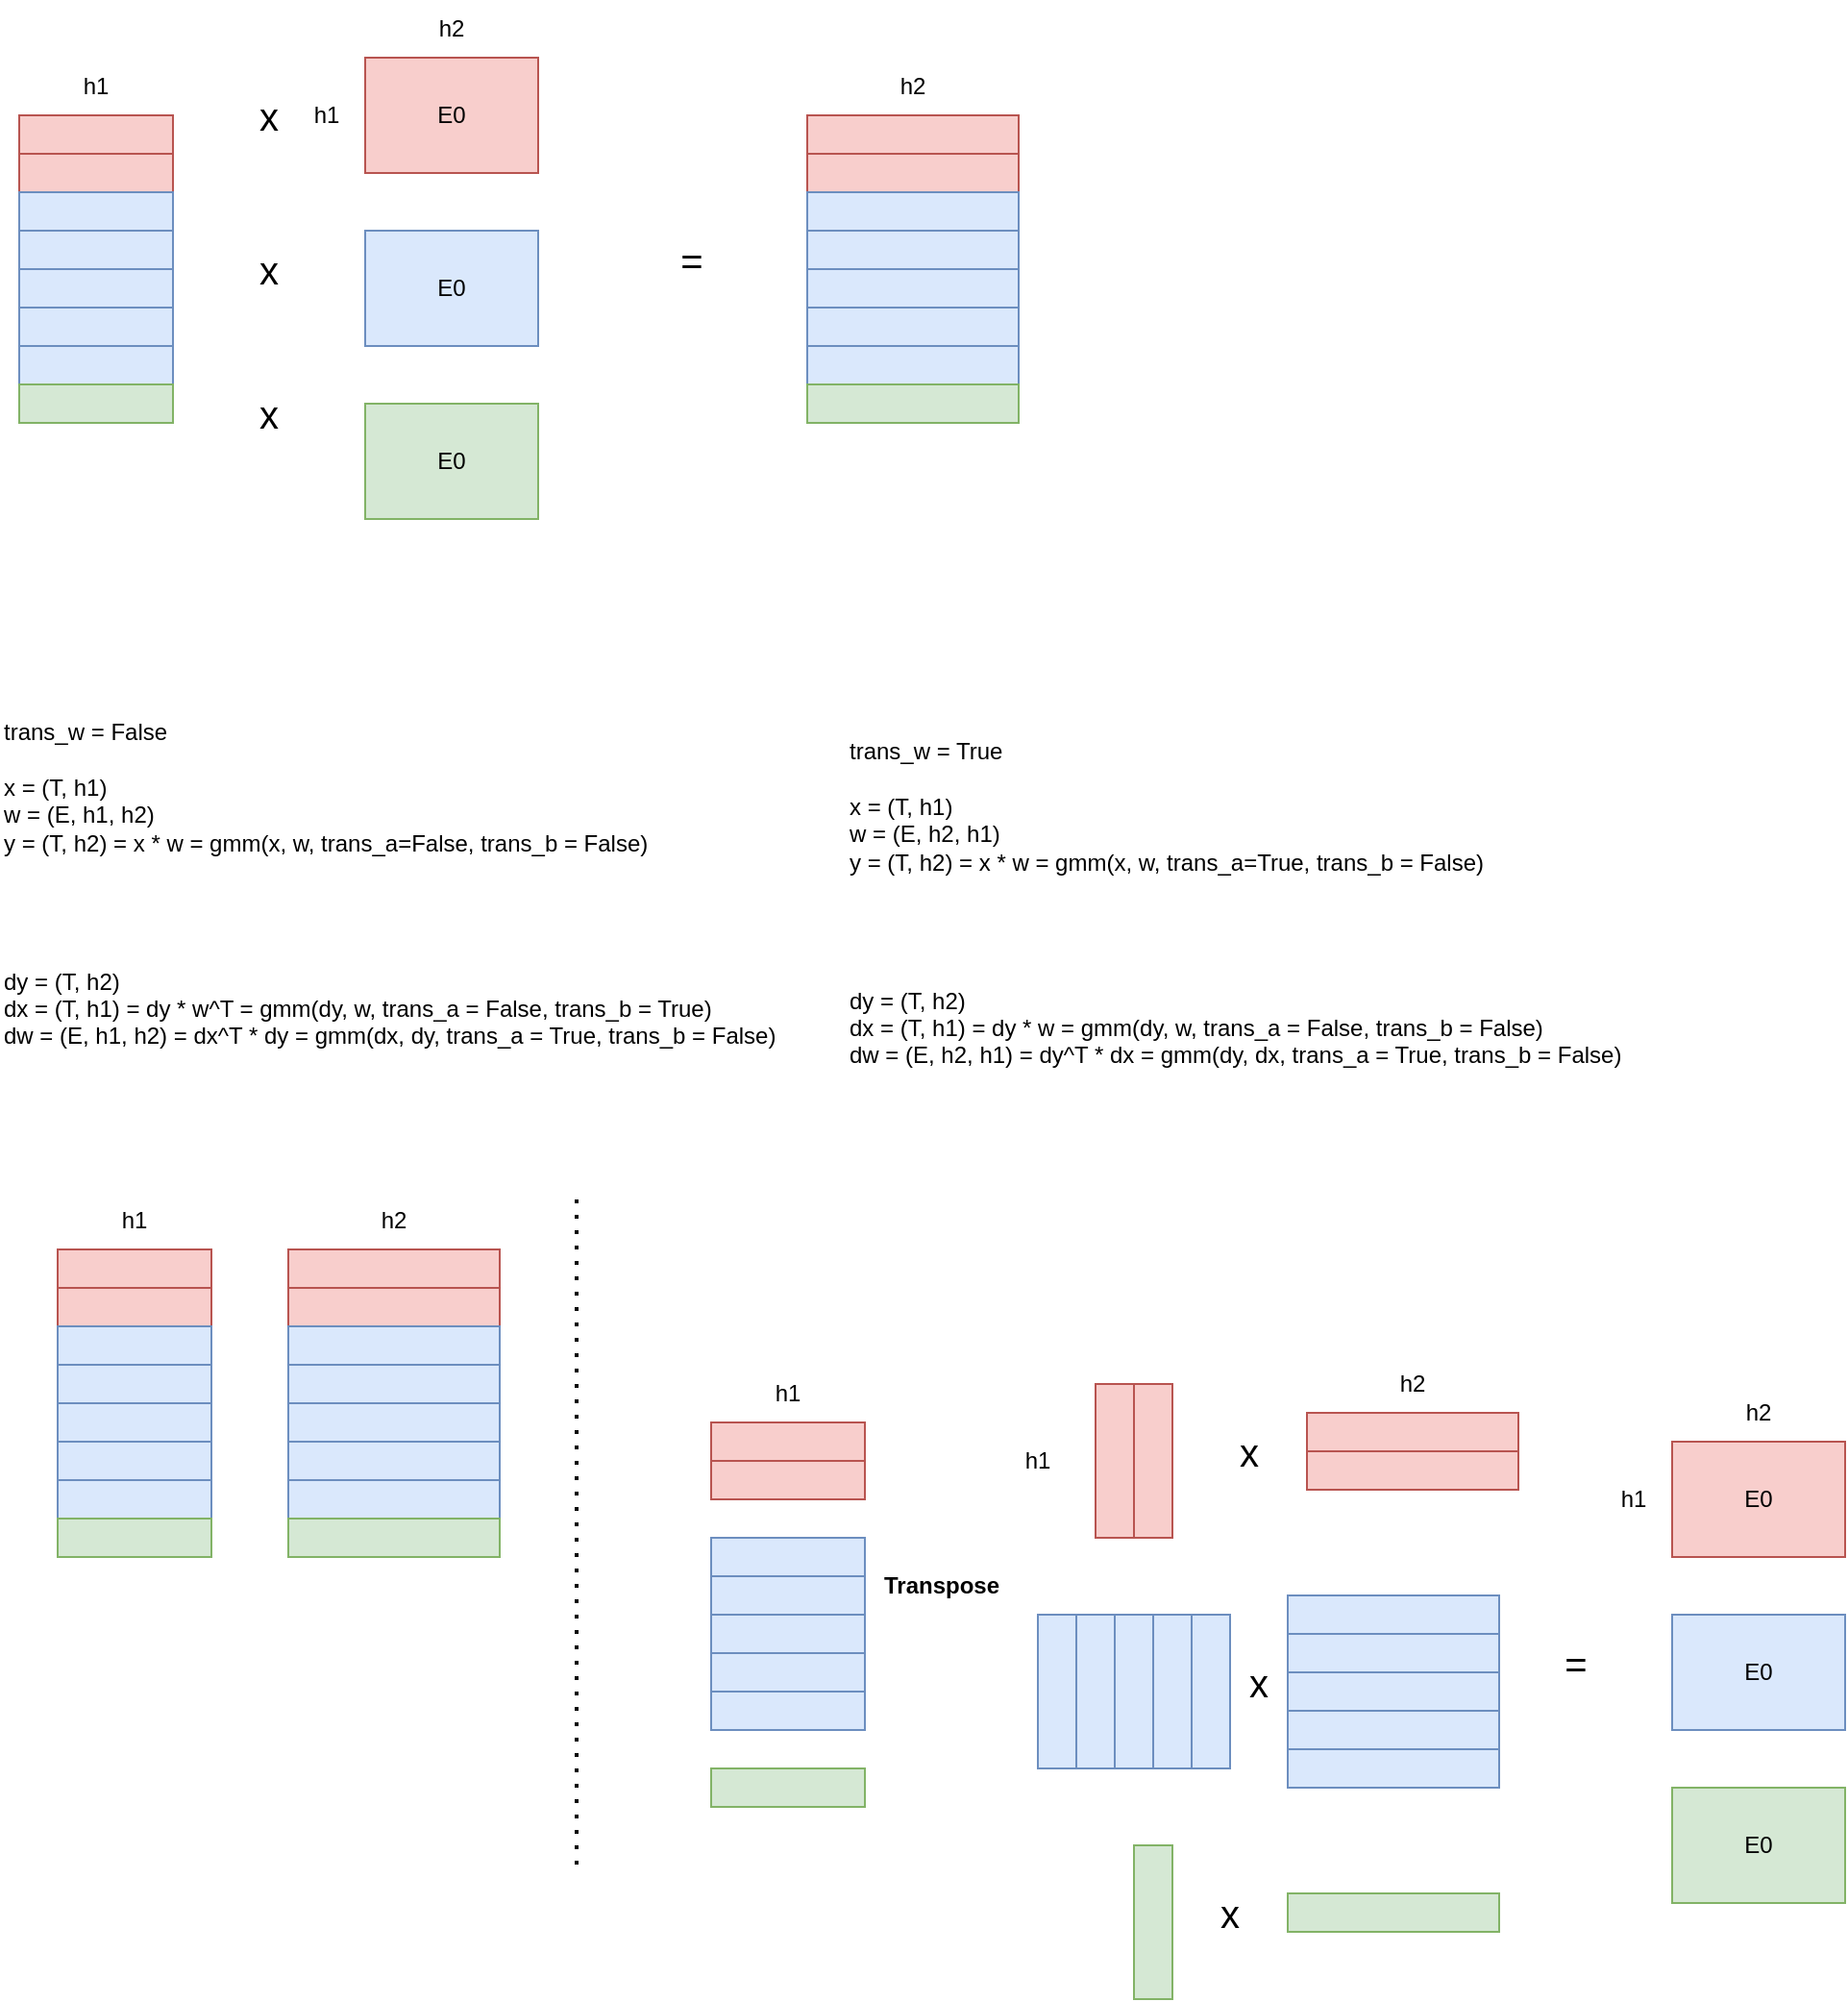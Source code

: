 <mxfile version="25.0.3">
  <diagram name="第 1 页" id="m9S2xQyiaMqDE2priE2V">
    <mxGraphModel dx="1097" dy="683" grid="1" gridSize="10" guides="1" tooltips="1" connect="1" arrows="1" fold="1" page="1" pageScale="1" pageWidth="827" pageHeight="1169" math="0" shadow="0">
      <root>
        <mxCell id="0" />
        <mxCell id="1" parent="0" />
        <mxCell id="Qtuyj7tgRfk1wkyXC4aT-9" value="E0" style="rounded=0;whiteSpace=wrap;html=1;fillColor=#f8cecc;strokeColor=#b85450;" parent="1" vertex="1">
          <mxGeometry x="300" y="140" width="90" height="60" as="geometry" />
        </mxCell>
        <mxCell id="Qtuyj7tgRfk1wkyXC4aT-10" value="" style="group" parent="1" vertex="1" connectable="0">
          <mxGeometry x="120" y="170" width="80" height="160" as="geometry" />
        </mxCell>
        <mxCell id="Qtuyj7tgRfk1wkyXC4aT-1" value="" style="rounded=0;whiteSpace=wrap;html=1;fillColor=#f8cecc;strokeColor=#b85450;" parent="Qtuyj7tgRfk1wkyXC4aT-10" vertex="1">
          <mxGeometry width="80" height="20" as="geometry" />
        </mxCell>
        <mxCell id="Qtuyj7tgRfk1wkyXC4aT-2" value="" style="rounded=0;whiteSpace=wrap;html=1;fillColor=#f8cecc;strokeColor=#b85450;" parent="Qtuyj7tgRfk1wkyXC4aT-10" vertex="1">
          <mxGeometry y="20" width="80" height="20" as="geometry" />
        </mxCell>
        <mxCell id="Qtuyj7tgRfk1wkyXC4aT-3" value="" style="rounded=0;whiteSpace=wrap;html=1;fillColor=#dae8fc;strokeColor=#6c8ebf;" parent="Qtuyj7tgRfk1wkyXC4aT-10" vertex="1">
          <mxGeometry y="40" width="80" height="20" as="geometry" />
        </mxCell>
        <mxCell id="Qtuyj7tgRfk1wkyXC4aT-4" value="" style="rounded=0;whiteSpace=wrap;html=1;fillColor=#dae8fc;strokeColor=#6c8ebf;" parent="Qtuyj7tgRfk1wkyXC4aT-10" vertex="1">
          <mxGeometry y="60" width="80" height="20" as="geometry" />
        </mxCell>
        <mxCell id="Qtuyj7tgRfk1wkyXC4aT-5" value="" style="rounded=0;whiteSpace=wrap;html=1;fillColor=#dae8fc;strokeColor=#6c8ebf;" parent="Qtuyj7tgRfk1wkyXC4aT-10" vertex="1">
          <mxGeometry y="80" width="80" height="20" as="geometry" />
        </mxCell>
        <mxCell id="Qtuyj7tgRfk1wkyXC4aT-6" value="" style="rounded=0;whiteSpace=wrap;html=1;fillColor=#dae8fc;strokeColor=#6c8ebf;" parent="Qtuyj7tgRfk1wkyXC4aT-10" vertex="1">
          <mxGeometry y="100" width="80" height="20" as="geometry" />
        </mxCell>
        <mxCell id="Qtuyj7tgRfk1wkyXC4aT-7" value="" style="rounded=0;whiteSpace=wrap;html=1;fillColor=#dae8fc;strokeColor=#6c8ebf;" parent="Qtuyj7tgRfk1wkyXC4aT-10" vertex="1">
          <mxGeometry y="120" width="80" height="20" as="geometry" />
        </mxCell>
        <mxCell id="Qtuyj7tgRfk1wkyXC4aT-8" value="" style="rounded=0;whiteSpace=wrap;html=1;fillColor=#d5e8d4;strokeColor=#82b366;" parent="Qtuyj7tgRfk1wkyXC4aT-10" vertex="1">
          <mxGeometry y="140" width="80" height="20" as="geometry" />
        </mxCell>
        <mxCell id="Qtuyj7tgRfk1wkyXC4aT-11" value="E0" style="rounded=0;whiteSpace=wrap;html=1;fillColor=#dae8fc;strokeColor=#6c8ebf;" parent="1" vertex="1">
          <mxGeometry x="300" y="230" width="90" height="60" as="geometry" />
        </mxCell>
        <mxCell id="Qtuyj7tgRfk1wkyXC4aT-12" value="E0" style="rounded=0;whiteSpace=wrap;html=1;fillColor=#d5e8d4;strokeColor=#82b366;" parent="1" vertex="1">
          <mxGeometry x="300" y="320" width="90" height="60" as="geometry" />
        </mxCell>
        <mxCell id="Qtuyj7tgRfk1wkyXC4aT-14" value="" style="group" parent="1" vertex="1" connectable="0">
          <mxGeometry x="530" y="170" width="110" height="160" as="geometry" />
        </mxCell>
        <mxCell id="Qtuyj7tgRfk1wkyXC4aT-15" value="" style="rounded=0;whiteSpace=wrap;html=1;fillColor=#f8cecc;strokeColor=#b85450;" parent="Qtuyj7tgRfk1wkyXC4aT-14" vertex="1">
          <mxGeometry width="110" height="20" as="geometry" />
        </mxCell>
        <mxCell id="Qtuyj7tgRfk1wkyXC4aT-16" value="" style="rounded=0;whiteSpace=wrap;html=1;fillColor=#f8cecc;strokeColor=#b85450;" parent="Qtuyj7tgRfk1wkyXC4aT-14" vertex="1">
          <mxGeometry y="20" width="110" height="20" as="geometry" />
        </mxCell>
        <mxCell id="Qtuyj7tgRfk1wkyXC4aT-17" value="" style="rounded=0;whiteSpace=wrap;html=1;fillColor=#dae8fc;strokeColor=#6c8ebf;" parent="Qtuyj7tgRfk1wkyXC4aT-14" vertex="1">
          <mxGeometry y="40" width="110" height="20" as="geometry" />
        </mxCell>
        <mxCell id="Qtuyj7tgRfk1wkyXC4aT-18" value="" style="rounded=0;whiteSpace=wrap;html=1;fillColor=#dae8fc;strokeColor=#6c8ebf;" parent="Qtuyj7tgRfk1wkyXC4aT-14" vertex="1">
          <mxGeometry y="60" width="110" height="20" as="geometry" />
        </mxCell>
        <mxCell id="Qtuyj7tgRfk1wkyXC4aT-19" value="" style="rounded=0;whiteSpace=wrap;html=1;fillColor=#dae8fc;strokeColor=#6c8ebf;" parent="Qtuyj7tgRfk1wkyXC4aT-14" vertex="1">
          <mxGeometry y="80" width="110" height="20" as="geometry" />
        </mxCell>
        <mxCell id="Qtuyj7tgRfk1wkyXC4aT-20" value="" style="rounded=0;whiteSpace=wrap;html=1;fillColor=#dae8fc;strokeColor=#6c8ebf;" parent="Qtuyj7tgRfk1wkyXC4aT-14" vertex="1">
          <mxGeometry y="100" width="110" height="20" as="geometry" />
        </mxCell>
        <mxCell id="Qtuyj7tgRfk1wkyXC4aT-21" value="" style="rounded=0;whiteSpace=wrap;html=1;fillColor=#dae8fc;strokeColor=#6c8ebf;" parent="Qtuyj7tgRfk1wkyXC4aT-14" vertex="1">
          <mxGeometry y="120" width="110" height="20" as="geometry" />
        </mxCell>
        <mxCell id="Qtuyj7tgRfk1wkyXC4aT-22" value="" style="rounded=0;whiteSpace=wrap;html=1;fillColor=#d5e8d4;strokeColor=#82b366;" parent="Qtuyj7tgRfk1wkyXC4aT-14" vertex="1">
          <mxGeometry y="140" width="110" height="20" as="geometry" />
        </mxCell>
        <mxCell id="Qtuyj7tgRfk1wkyXC4aT-23" value="h2" style="text;html=1;align=center;verticalAlign=middle;whiteSpace=wrap;rounded=0;" parent="1" vertex="1">
          <mxGeometry x="315" y="110" width="60" height="30" as="geometry" />
        </mxCell>
        <mxCell id="Qtuyj7tgRfk1wkyXC4aT-24" value="h1" style="text;html=1;align=center;verticalAlign=middle;whiteSpace=wrap;rounded=0;" parent="1" vertex="1">
          <mxGeometry x="250" y="155" width="60" height="30" as="geometry" />
        </mxCell>
        <mxCell id="Qtuyj7tgRfk1wkyXC4aT-25" value="h1" style="text;html=1;align=center;verticalAlign=middle;whiteSpace=wrap;rounded=0;" parent="1" vertex="1">
          <mxGeometry x="130" y="140" width="60" height="30" as="geometry" />
        </mxCell>
        <mxCell id="Qtuyj7tgRfk1wkyXC4aT-26" value="h2" style="text;html=1;align=center;verticalAlign=middle;whiteSpace=wrap;rounded=0;" parent="1" vertex="1">
          <mxGeometry x="555" y="140" width="60" height="30" as="geometry" />
        </mxCell>
        <mxCell id="Qtuyj7tgRfk1wkyXC4aT-27" value="trans_w = False&lt;div&gt;&lt;br&gt;&lt;/div&gt;&lt;div&gt;x = (T, h1)&lt;/div&gt;&lt;div&gt;w = (E, h1, h2)&lt;/div&gt;&lt;div&gt;y = (T, h2) = x * w = gmm(x, w, trans_a=False, trans_b = False)&lt;/div&gt;&lt;div&gt;&lt;br&gt;&lt;/div&gt;&lt;div&gt;&lt;br&gt;&lt;/div&gt;&lt;div&gt;&lt;br&gt;&lt;/div&gt;&lt;div&gt;&lt;br&gt;&lt;/div&gt;&lt;div&gt;dy = (T, h2)&lt;/div&gt;&lt;div&gt;dx = (T, h1) = dy * w^T = gmm(dy, w, trans_a = False, trans_b = True)&lt;/div&gt;&lt;div&gt;dw = (E, h1, h2) = dx^T * dy = gmm(dx, dy, trans_a = True, trans_b = False)&lt;/div&gt;" style="text;html=1;align=left;verticalAlign=middle;whiteSpace=wrap;rounded=0;" parent="1" vertex="1">
          <mxGeometry x="110" y="430" width="470" height="280" as="geometry" />
        </mxCell>
        <mxCell id="2rklh2Gn2OFX2T5VXsLM-1" value="trans_w = True&lt;div&gt;&lt;br&gt;&lt;/div&gt;&lt;div&gt;x = (T, h1)&lt;/div&gt;&lt;div&gt;w = (E, h2, h1)&lt;/div&gt;&lt;div&gt;y = (T, h2) = x * w = gmm(x, w, trans_a=True, trans_b = False)&lt;/div&gt;&lt;div&gt;&lt;br&gt;&lt;/div&gt;&lt;div&gt;&lt;br&gt;&lt;/div&gt;&lt;div&gt;&lt;br&gt;&lt;/div&gt;&lt;div&gt;&lt;br&gt;&lt;/div&gt;&lt;div&gt;dy = (T, h2)&lt;/div&gt;&lt;div&gt;dx = (T, h1) = dy * w = gmm(dy, w, trans_a = False, trans_b = False)&lt;/div&gt;&lt;div&gt;dw = (E, h2, h1) = dy^T * dx = gmm(dy, dx, trans_a = True, trans_b = False)&lt;/div&gt;" style="text;html=1;align=left;verticalAlign=middle;whiteSpace=wrap;rounded=0;" vertex="1" parent="1">
          <mxGeometry x="550" y="440" width="470" height="280" as="geometry" />
        </mxCell>
        <mxCell id="2rklh2Gn2OFX2T5VXsLM-28" value="E0" style="rounded=0;whiteSpace=wrap;html=1;fillColor=#f8cecc;strokeColor=#b85450;" vertex="1" parent="1">
          <mxGeometry x="980" y="860" width="90" height="60" as="geometry" />
        </mxCell>
        <mxCell id="2rklh2Gn2OFX2T5VXsLM-29" value="" style="group" vertex="1" connectable="0" parent="1">
          <mxGeometry x="140" y="760" width="80" height="160" as="geometry" />
        </mxCell>
        <mxCell id="2rklh2Gn2OFX2T5VXsLM-30" value="" style="rounded=0;whiteSpace=wrap;html=1;fillColor=#f8cecc;strokeColor=#b85450;" vertex="1" parent="2rklh2Gn2OFX2T5VXsLM-29">
          <mxGeometry width="80" height="20" as="geometry" />
        </mxCell>
        <mxCell id="2rklh2Gn2OFX2T5VXsLM-31" value="" style="rounded=0;whiteSpace=wrap;html=1;fillColor=#f8cecc;strokeColor=#b85450;" vertex="1" parent="2rklh2Gn2OFX2T5VXsLM-29">
          <mxGeometry y="20" width="80" height="20" as="geometry" />
        </mxCell>
        <mxCell id="2rklh2Gn2OFX2T5VXsLM-32" value="" style="rounded=0;whiteSpace=wrap;html=1;fillColor=#dae8fc;strokeColor=#6c8ebf;" vertex="1" parent="2rklh2Gn2OFX2T5VXsLM-29">
          <mxGeometry y="40" width="80" height="20" as="geometry" />
        </mxCell>
        <mxCell id="2rklh2Gn2OFX2T5VXsLM-33" value="" style="rounded=0;whiteSpace=wrap;html=1;fillColor=#dae8fc;strokeColor=#6c8ebf;" vertex="1" parent="2rklh2Gn2OFX2T5VXsLM-29">
          <mxGeometry y="60" width="80" height="20" as="geometry" />
        </mxCell>
        <mxCell id="2rklh2Gn2OFX2T5VXsLM-34" value="" style="rounded=0;whiteSpace=wrap;html=1;fillColor=#dae8fc;strokeColor=#6c8ebf;" vertex="1" parent="2rklh2Gn2OFX2T5VXsLM-29">
          <mxGeometry y="80" width="80" height="20" as="geometry" />
        </mxCell>
        <mxCell id="2rklh2Gn2OFX2T5VXsLM-35" value="" style="rounded=0;whiteSpace=wrap;html=1;fillColor=#dae8fc;strokeColor=#6c8ebf;" vertex="1" parent="2rklh2Gn2OFX2T5VXsLM-29">
          <mxGeometry y="100" width="80" height="20" as="geometry" />
        </mxCell>
        <mxCell id="2rklh2Gn2OFX2T5VXsLM-36" value="" style="rounded=0;whiteSpace=wrap;html=1;fillColor=#dae8fc;strokeColor=#6c8ebf;" vertex="1" parent="2rklh2Gn2OFX2T5VXsLM-29">
          <mxGeometry y="120" width="80" height="20" as="geometry" />
        </mxCell>
        <mxCell id="2rklh2Gn2OFX2T5VXsLM-37" value="" style="rounded=0;whiteSpace=wrap;html=1;fillColor=#d5e8d4;strokeColor=#82b366;" vertex="1" parent="2rklh2Gn2OFX2T5VXsLM-29">
          <mxGeometry y="140" width="80" height="20" as="geometry" />
        </mxCell>
        <mxCell id="2rklh2Gn2OFX2T5VXsLM-38" value="E0" style="rounded=0;whiteSpace=wrap;html=1;fillColor=#dae8fc;strokeColor=#6c8ebf;" vertex="1" parent="1">
          <mxGeometry x="980" y="950" width="90" height="60" as="geometry" />
        </mxCell>
        <mxCell id="2rklh2Gn2OFX2T5VXsLM-39" value="E0" style="rounded=0;whiteSpace=wrap;html=1;fillColor=#d5e8d4;strokeColor=#82b366;" vertex="1" parent="1">
          <mxGeometry x="980" y="1040" width="90" height="60" as="geometry" />
        </mxCell>
        <mxCell id="2rklh2Gn2OFX2T5VXsLM-40" value="" style="group" vertex="1" connectable="0" parent="1">
          <mxGeometry x="260" y="760" width="110" height="160" as="geometry" />
        </mxCell>
        <mxCell id="2rklh2Gn2OFX2T5VXsLM-41" value="" style="rounded=0;whiteSpace=wrap;html=1;fillColor=#f8cecc;strokeColor=#b85450;" vertex="1" parent="2rklh2Gn2OFX2T5VXsLM-40">
          <mxGeometry width="110" height="20" as="geometry" />
        </mxCell>
        <mxCell id="2rklh2Gn2OFX2T5VXsLM-42" value="" style="rounded=0;whiteSpace=wrap;html=1;fillColor=#f8cecc;strokeColor=#b85450;" vertex="1" parent="2rklh2Gn2OFX2T5VXsLM-40">
          <mxGeometry y="20" width="110" height="20" as="geometry" />
        </mxCell>
        <mxCell id="2rklh2Gn2OFX2T5VXsLM-43" value="" style="rounded=0;whiteSpace=wrap;html=1;fillColor=#dae8fc;strokeColor=#6c8ebf;" vertex="1" parent="2rklh2Gn2OFX2T5VXsLM-40">
          <mxGeometry y="40" width="110" height="20" as="geometry" />
        </mxCell>
        <mxCell id="2rklh2Gn2OFX2T5VXsLM-44" value="" style="rounded=0;whiteSpace=wrap;html=1;fillColor=#dae8fc;strokeColor=#6c8ebf;" vertex="1" parent="2rklh2Gn2OFX2T5VXsLM-40">
          <mxGeometry y="60" width="110" height="20" as="geometry" />
        </mxCell>
        <mxCell id="2rklh2Gn2OFX2T5VXsLM-45" value="" style="rounded=0;whiteSpace=wrap;html=1;fillColor=#dae8fc;strokeColor=#6c8ebf;" vertex="1" parent="2rklh2Gn2OFX2T5VXsLM-40">
          <mxGeometry y="80" width="110" height="20" as="geometry" />
        </mxCell>
        <mxCell id="2rklh2Gn2OFX2T5VXsLM-46" value="" style="rounded=0;whiteSpace=wrap;html=1;fillColor=#dae8fc;strokeColor=#6c8ebf;" vertex="1" parent="2rklh2Gn2OFX2T5VXsLM-40">
          <mxGeometry y="100" width="110" height="20" as="geometry" />
        </mxCell>
        <mxCell id="2rklh2Gn2OFX2T5VXsLM-47" value="" style="rounded=0;whiteSpace=wrap;html=1;fillColor=#dae8fc;strokeColor=#6c8ebf;" vertex="1" parent="2rklh2Gn2OFX2T5VXsLM-40">
          <mxGeometry y="120" width="110" height="20" as="geometry" />
        </mxCell>
        <mxCell id="2rklh2Gn2OFX2T5VXsLM-48" value="" style="rounded=0;whiteSpace=wrap;html=1;fillColor=#d5e8d4;strokeColor=#82b366;" vertex="1" parent="2rklh2Gn2OFX2T5VXsLM-40">
          <mxGeometry y="140" width="110" height="20" as="geometry" />
        </mxCell>
        <mxCell id="2rklh2Gn2OFX2T5VXsLM-49" value="h2" style="text;html=1;align=center;verticalAlign=middle;whiteSpace=wrap;rounded=0;" vertex="1" parent="1">
          <mxGeometry x="995" y="830" width="60" height="30" as="geometry" />
        </mxCell>
        <mxCell id="2rklh2Gn2OFX2T5VXsLM-50" value="h1" style="text;html=1;align=center;verticalAlign=middle;whiteSpace=wrap;rounded=0;" vertex="1" parent="1">
          <mxGeometry x="930" y="875" width="60" height="30" as="geometry" />
        </mxCell>
        <mxCell id="2rklh2Gn2OFX2T5VXsLM-51" value="h1" style="text;html=1;align=center;verticalAlign=middle;whiteSpace=wrap;rounded=0;" vertex="1" parent="1">
          <mxGeometry x="150" y="730" width="60" height="30" as="geometry" />
        </mxCell>
        <mxCell id="2rklh2Gn2OFX2T5VXsLM-52" value="h2" style="text;html=1;align=center;verticalAlign=middle;whiteSpace=wrap;rounded=0;" vertex="1" parent="1">
          <mxGeometry x="285" y="730" width="60" height="30" as="geometry" />
        </mxCell>
        <mxCell id="2rklh2Gn2OFX2T5VXsLM-53" value="x" style="text;html=1;align=center;verticalAlign=middle;whiteSpace=wrap;rounded=0;fontSize=20;" vertex="1" parent="1">
          <mxGeometry x="220" y="155" width="60" height="30" as="geometry" />
        </mxCell>
        <mxCell id="2rklh2Gn2OFX2T5VXsLM-54" value="=" style="text;html=1;align=center;verticalAlign=middle;whiteSpace=wrap;rounded=0;fontSize=20;" vertex="1" parent="1">
          <mxGeometry x="440" y="230" width="60" height="30" as="geometry" />
        </mxCell>
        <mxCell id="2rklh2Gn2OFX2T5VXsLM-75" value="" style="group" vertex="1" connectable="0" parent="1">
          <mxGeometry x="480" y="850" width="80" height="160" as="geometry" />
        </mxCell>
        <mxCell id="2rklh2Gn2OFX2T5VXsLM-76" value="" style="rounded=0;whiteSpace=wrap;html=1;fillColor=#f8cecc;strokeColor=#b85450;" vertex="1" parent="2rklh2Gn2OFX2T5VXsLM-75">
          <mxGeometry width="80" height="20" as="geometry" />
        </mxCell>
        <mxCell id="2rklh2Gn2OFX2T5VXsLM-77" value="" style="rounded=0;whiteSpace=wrap;html=1;fillColor=#f8cecc;strokeColor=#b85450;" vertex="1" parent="2rklh2Gn2OFX2T5VXsLM-75">
          <mxGeometry y="20" width="80" height="20" as="geometry" />
        </mxCell>
        <mxCell id="2rklh2Gn2OFX2T5VXsLM-78" value="" style="rounded=0;whiteSpace=wrap;html=1;fillColor=#dae8fc;strokeColor=#6c8ebf;" vertex="1" parent="2rklh2Gn2OFX2T5VXsLM-75">
          <mxGeometry y="60" width="80" height="20" as="geometry" />
        </mxCell>
        <mxCell id="2rklh2Gn2OFX2T5VXsLM-79" value="" style="rounded=0;whiteSpace=wrap;html=1;fillColor=#dae8fc;strokeColor=#6c8ebf;" vertex="1" parent="2rklh2Gn2OFX2T5VXsLM-75">
          <mxGeometry y="80" width="80" height="20" as="geometry" />
        </mxCell>
        <mxCell id="2rklh2Gn2OFX2T5VXsLM-80" value="" style="rounded=0;whiteSpace=wrap;html=1;fillColor=#dae8fc;strokeColor=#6c8ebf;" vertex="1" parent="2rklh2Gn2OFX2T5VXsLM-75">
          <mxGeometry y="100" width="80" height="20" as="geometry" />
        </mxCell>
        <mxCell id="2rklh2Gn2OFX2T5VXsLM-81" value="" style="rounded=0;whiteSpace=wrap;html=1;fillColor=#dae8fc;strokeColor=#6c8ebf;" vertex="1" parent="2rklh2Gn2OFX2T5VXsLM-75">
          <mxGeometry y="120" width="80" height="20" as="geometry" />
        </mxCell>
        <mxCell id="2rklh2Gn2OFX2T5VXsLM-82" value="" style="rounded=0;whiteSpace=wrap;html=1;fillColor=#dae8fc;strokeColor=#6c8ebf;" vertex="1" parent="2rklh2Gn2OFX2T5VXsLM-75">
          <mxGeometry y="140" width="80" height="20" as="geometry" />
        </mxCell>
        <mxCell id="2rklh2Gn2OFX2T5VXsLM-93" value="h1" style="text;html=1;align=center;verticalAlign=middle;whiteSpace=wrap;rounded=0;" vertex="1" parent="1">
          <mxGeometry x="490" y="820" width="60" height="30" as="geometry" />
        </mxCell>
        <mxCell id="2rklh2Gn2OFX2T5VXsLM-83" value="" style="rounded=0;whiteSpace=wrap;html=1;fillColor=#d5e8d4;strokeColor=#82b366;" vertex="1" parent="1">
          <mxGeometry x="480" y="1030" width="80" height="20" as="geometry" />
        </mxCell>
        <mxCell id="2rklh2Gn2OFX2T5VXsLM-92" value="" style="rounded=0;whiteSpace=wrap;html=1;fillColor=#d5e8d4;strokeColor=#82b366;" vertex="1" parent="1">
          <mxGeometry x="780" y="1095" width="110" height="20" as="geometry" />
        </mxCell>
        <mxCell id="2rklh2Gn2OFX2T5VXsLM-95" value="x" style="text;html=1;align=center;verticalAlign=middle;whiteSpace=wrap;rounded=0;fontSize=20;" vertex="1" parent="1">
          <mxGeometry x="220" y="235" width="60" height="30" as="geometry" />
        </mxCell>
        <mxCell id="2rklh2Gn2OFX2T5VXsLM-96" value="x" style="text;html=1;align=center;verticalAlign=middle;whiteSpace=wrap;rounded=0;fontSize=20;" vertex="1" parent="1">
          <mxGeometry x="220" y="310" width="60" height="30" as="geometry" />
        </mxCell>
        <mxCell id="2rklh2Gn2OFX2T5VXsLM-106" value="" style="rounded=0;whiteSpace=wrap;html=1;fillColor=#d5e8d4;strokeColor=#82b366;rotation=90;" vertex="1" parent="1">
          <mxGeometry x="670" y="1100" width="80" height="20" as="geometry" />
        </mxCell>
        <mxCell id="2rklh2Gn2OFX2T5VXsLM-107" style="edgeStyle=orthogonalEdgeStyle;rounded=0;orthogonalLoop=1;jettySize=auto;html=1;exitX=0.5;exitY=1;exitDx=0;exitDy=0;" edge="1" parent="1">
          <mxGeometry relative="1" as="geometry">
            <mxPoint x="805" y="820" as="sourcePoint" />
            <mxPoint x="805" y="820" as="targetPoint" />
          </mxGeometry>
        </mxCell>
        <mxCell id="2rklh2Gn2OFX2T5VXsLM-98" value="" style="rounded=0;whiteSpace=wrap;html=1;fillColor=#f8cecc;strokeColor=#b85450;rotation=-90;" vertex="1" parent="1">
          <mxGeometry x="650" y="860" width="80" height="20" as="geometry" />
        </mxCell>
        <mxCell id="2rklh2Gn2OFX2T5VXsLM-99" value="" style="rounded=0;whiteSpace=wrap;html=1;fillColor=#f8cecc;strokeColor=#b85450;rotation=-90;" vertex="1" parent="1">
          <mxGeometry x="670" y="860" width="80" height="20" as="geometry" />
        </mxCell>
        <mxCell id="2rklh2Gn2OFX2T5VXsLM-85" value="" style="rounded=0;whiteSpace=wrap;html=1;fillColor=#f8cecc;strokeColor=#b85450;" vertex="1" parent="1">
          <mxGeometry x="790" y="845" width="110" height="20" as="geometry" />
        </mxCell>
        <mxCell id="2rklh2Gn2OFX2T5VXsLM-86" value="" style="rounded=0;whiteSpace=wrap;html=1;fillColor=#f8cecc;strokeColor=#b85450;" vertex="1" parent="1">
          <mxGeometry x="790" y="865" width="110" height="20" as="geometry" />
        </mxCell>
        <mxCell id="2rklh2Gn2OFX2T5VXsLM-87" value="" style="rounded=0;whiteSpace=wrap;html=1;fillColor=#dae8fc;strokeColor=#6c8ebf;" vertex="1" parent="1">
          <mxGeometry x="780" y="940" width="110" height="20" as="geometry" />
        </mxCell>
        <mxCell id="2rklh2Gn2OFX2T5VXsLM-88" value="" style="rounded=0;whiteSpace=wrap;html=1;fillColor=#dae8fc;strokeColor=#6c8ebf;" vertex="1" parent="1">
          <mxGeometry x="780" y="960" width="110" height="20" as="geometry" />
        </mxCell>
        <mxCell id="2rklh2Gn2OFX2T5VXsLM-89" value="" style="rounded=0;whiteSpace=wrap;html=1;fillColor=#dae8fc;strokeColor=#6c8ebf;" vertex="1" parent="1">
          <mxGeometry x="780" y="980" width="110" height="20" as="geometry" />
        </mxCell>
        <mxCell id="2rklh2Gn2OFX2T5VXsLM-90" value="" style="rounded=0;whiteSpace=wrap;html=1;fillColor=#dae8fc;strokeColor=#6c8ebf;" vertex="1" parent="1">
          <mxGeometry x="780" y="1000" width="110" height="20" as="geometry" />
        </mxCell>
        <mxCell id="2rklh2Gn2OFX2T5VXsLM-91" value="" style="rounded=0;whiteSpace=wrap;html=1;fillColor=#dae8fc;strokeColor=#6c8ebf;" vertex="1" parent="1">
          <mxGeometry x="780" y="1020" width="110" height="20" as="geometry" />
        </mxCell>
        <mxCell id="2rklh2Gn2OFX2T5VXsLM-108" value="" style="endArrow=none;dashed=1;html=1;dashPattern=1 3;strokeWidth=2;rounded=0;" edge="1" parent="1">
          <mxGeometry width="50" height="50" relative="1" as="geometry">
            <mxPoint x="410" y="1080" as="sourcePoint" />
            <mxPoint x="410" y="730" as="targetPoint" />
          </mxGeometry>
        </mxCell>
        <mxCell id="2rklh2Gn2OFX2T5VXsLM-110" value="Transpose" style="text;html=1;align=center;verticalAlign=middle;whiteSpace=wrap;rounded=0;fontStyle=1" vertex="1" parent="1">
          <mxGeometry x="570" y="920" width="60" height="30" as="geometry" />
        </mxCell>
        <mxCell id="2rklh2Gn2OFX2T5VXsLM-100" value="" style="rounded=0;whiteSpace=wrap;html=1;fillColor=#dae8fc;strokeColor=#6c8ebf;rotation=-90;" vertex="1" parent="1">
          <mxGeometry x="620" y="980" width="80" height="20" as="geometry" />
        </mxCell>
        <mxCell id="2rklh2Gn2OFX2T5VXsLM-101" value="" style="rounded=0;whiteSpace=wrap;html=1;fillColor=#dae8fc;strokeColor=#6c8ebf;rotation=-90;" vertex="1" parent="1">
          <mxGeometry x="640" y="980" width="80" height="20" as="geometry" />
        </mxCell>
        <mxCell id="2rklh2Gn2OFX2T5VXsLM-102" value="" style="rounded=0;whiteSpace=wrap;html=1;fillColor=#dae8fc;strokeColor=#6c8ebf;rotation=-90;" vertex="1" parent="1">
          <mxGeometry x="660" y="980" width="80" height="20" as="geometry" />
        </mxCell>
        <mxCell id="2rklh2Gn2OFX2T5VXsLM-103" value="" style="rounded=0;whiteSpace=wrap;html=1;fillColor=#dae8fc;strokeColor=#6c8ebf;rotation=-90;" vertex="1" parent="1">
          <mxGeometry x="680" y="980" width="80" height="20" as="geometry" />
        </mxCell>
        <mxCell id="2rklh2Gn2OFX2T5VXsLM-104" value="" style="rounded=0;whiteSpace=wrap;html=1;fillColor=#dae8fc;strokeColor=#6c8ebf;rotation=-90;" vertex="1" parent="1">
          <mxGeometry x="700" y="980" width="80" height="20" as="geometry" />
        </mxCell>
        <mxCell id="2rklh2Gn2OFX2T5VXsLM-111" value="x" style="text;html=1;align=center;verticalAlign=middle;whiteSpace=wrap;rounded=0;fontSize=20;" vertex="1" parent="1">
          <mxGeometry x="730" y="850" width="60" height="30" as="geometry" />
        </mxCell>
        <mxCell id="2rklh2Gn2OFX2T5VXsLM-113" value="x" style="text;html=1;align=center;verticalAlign=middle;whiteSpace=wrap;rounded=0;fontSize=20;" vertex="1" parent="1">
          <mxGeometry x="720" y="1090" width="60" height="30" as="geometry" />
        </mxCell>
        <mxCell id="2rklh2Gn2OFX2T5VXsLM-116" value="x" style="text;html=1;align=center;verticalAlign=middle;whiteSpace=wrap;rounded=0;fontSize=20;" vertex="1" parent="1">
          <mxGeometry x="735" y="970" width="60" height="30" as="geometry" />
        </mxCell>
        <mxCell id="2rklh2Gn2OFX2T5VXsLM-117" value="=" style="text;html=1;align=center;verticalAlign=middle;whiteSpace=wrap;rounded=0;fontSize=20;" vertex="1" parent="1">
          <mxGeometry x="900" y="960" width="60" height="30" as="geometry" />
        </mxCell>
        <mxCell id="2rklh2Gn2OFX2T5VXsLM-118" value="h1" style="text;html=1;align=center;verticalAlign=middle;whiteSpace=wrap;rounded=0;" vertex="1" parent="1">
          <mxGeometry x="620" y="855" width="60" height="30" as="geometry" />
        </mxCell>
        <mxCell id="2rklh2Gn2OFX2T5VXsLM-119" value="h2" style="text;html=1;align=center;verticalAlign=middle;whiteSpace=wrap;rounded=0;" vertex="1" parent="1">
          <mxGeometry x="815" y="815" width="60" height="30" as="geometry" />
        </mxCell>
      </root>
    </mxGraphModel>
  </diagram>
</mxfile>
